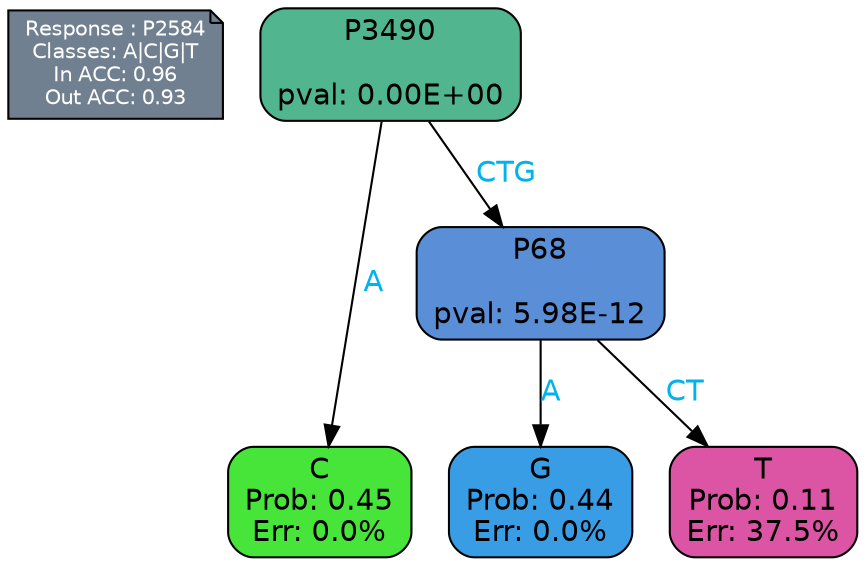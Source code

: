 digraph Tree {
node [shape=box, style="filled, rounded", color="black", fontname=helvetica] ;
graph [ranksep=equally, splines=polylines, bgcolor=transparent, dpi=600] ;
edge [fontname=helvetica] ;
LEGEND [label="Response : P2584
Classes: A|C|G|T
In ACC: 0.96
Out ACC: 0.93
",shape=note,align=left,style=filled,fillcolor="slategray",fontcolor="white",fontsize=10];1 [label="P3490

pval: 0.00E+00", fillcolor="#51b590"] ;
2 [label="C
Prob: 0.45
Err: 0.0%", fillcolor="#47e539"] ;
3 [label="P68

pval: 5.98E-12", fillcolor="#5a8ed7"] ;
4 [label="G
Prob: 0.44
Err: 0.0%", fillcolor="#399de5"] ;
5 [label="T
Prob: 0.11
Err: 37.5%", fillcolor="#dc54a4"] ;
1 -> 2 [label="A",fontcolor=deepskyblue2] ;
1 -> 3 [label="CTG",fontcolor=deepskyblue2] ;
3 -> 4 [label="A",fontcolor=deepskyblue2] ;
3 -> 5 [label="CT",fontcolor=deepskyblue2] ;
{rank = same; 2;4;5;}{rank = same; LEGEND;1;}}